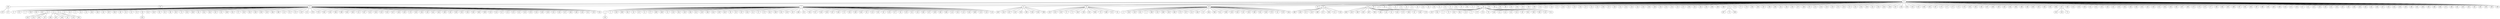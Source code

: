 graph abstract {
	1 -- {86 }
	98 -- {470 87 }
	357 -- {9 }
	6 -- {257 2 258 261 263 10 12 13 15 16 17 28 35 292 295 40 297 303 48 50 52 55 56 312 316 62 63 66 68 74 332 339 84 341 342 347 93 349 351 97 353 355 356 358 103 364 366 112 371 372 120 121 378 379 392 138 394 396 403 405 151 407 413 164 423 425 427 428 429 178 183 184 185 441 442 188 192 200 202 204 205 462 208 210 214 217 473 475 221 223 479 224 226 229 231 233 237 493 495 250 251 253 254 }
	7 -- {1 3 259 388 401 18 147 21 277 406 408 25 153 281 156 284 412 158 286 414 159 418 36 39 167 424 42 47 175 431 308 181 310 59 448 65 193 327 328 329 457 458 76 335 209 340 85 213 89 92 476 477 94 478 95 102 362 107 108 492 494 114 242 115 243 499 118 124 125 }
	8 -- {6 7 11 14 19 20 23 24 26 27 30 31 32 33 34 41 43 44 45 46 51 53 57 64 67 69 71 80 82 83 88 96 98 99 101 104 105 106 109 110 113 116 117 119 122 123 126 127 131 132 136 137 140 141 142 143 144 145 148 149 150 152 154 155 157 160 161 163 165 166 168 169 171 172 177 179 180 186 187 189 190 191 194 195 197 198 207 215 218 219 220 222 225 227 232 234 236 241 244 245 246 247 248 249 252 255 260 262 267 270 271 272 274 276 282 283 285 287 288 290 293 294 296 298 299 300 302 304 305 306 307 309 314 318 320 321 322 325 330 331 333 334 336 338 343 345 350 352 354 357 359 363 367 369 373 374 375 377 380 384 385 386 387 391 393 397 398 400 402 409 410 415 416 417 421 422 426 430 432 434 435 436 438 440 443 445 446 447 450 454 456 459 460 461 464 465 466 468 474 480 481 482 483 485 486 489 490 498 }
	10 -- {419 278 265 29 }
	11 -- {196 324 437 134 326 365 238 239 399 }
	171 -- {497 73 269 }
	12 -- {449 467 199 58 }
	13 -- {279 491 }
	14 -- {129 323 100 37 72 264 139 235 268 78 469 472 61 }
	82 -- {128 291 5 70 201 361 170 77 173 174 79 146 211 313 90 315 60 381 382 383 }
	19 -- {0 256 130 451 4 389 135 266 203 463 273 337 212 404 22 344 346 411 289 228 420 38 230 360 301 240 370 54 376 444 }
	307 -- {162 182 75 }
	23 -- {496 439 471 216 488 317 206 111 319 }
	24 -- {484 453 390 455 487 395 368 49 81 433 275 280 91 348 }
	88 -- {133 311 }
	56 -- {452 }
	30 -- {176 }
}